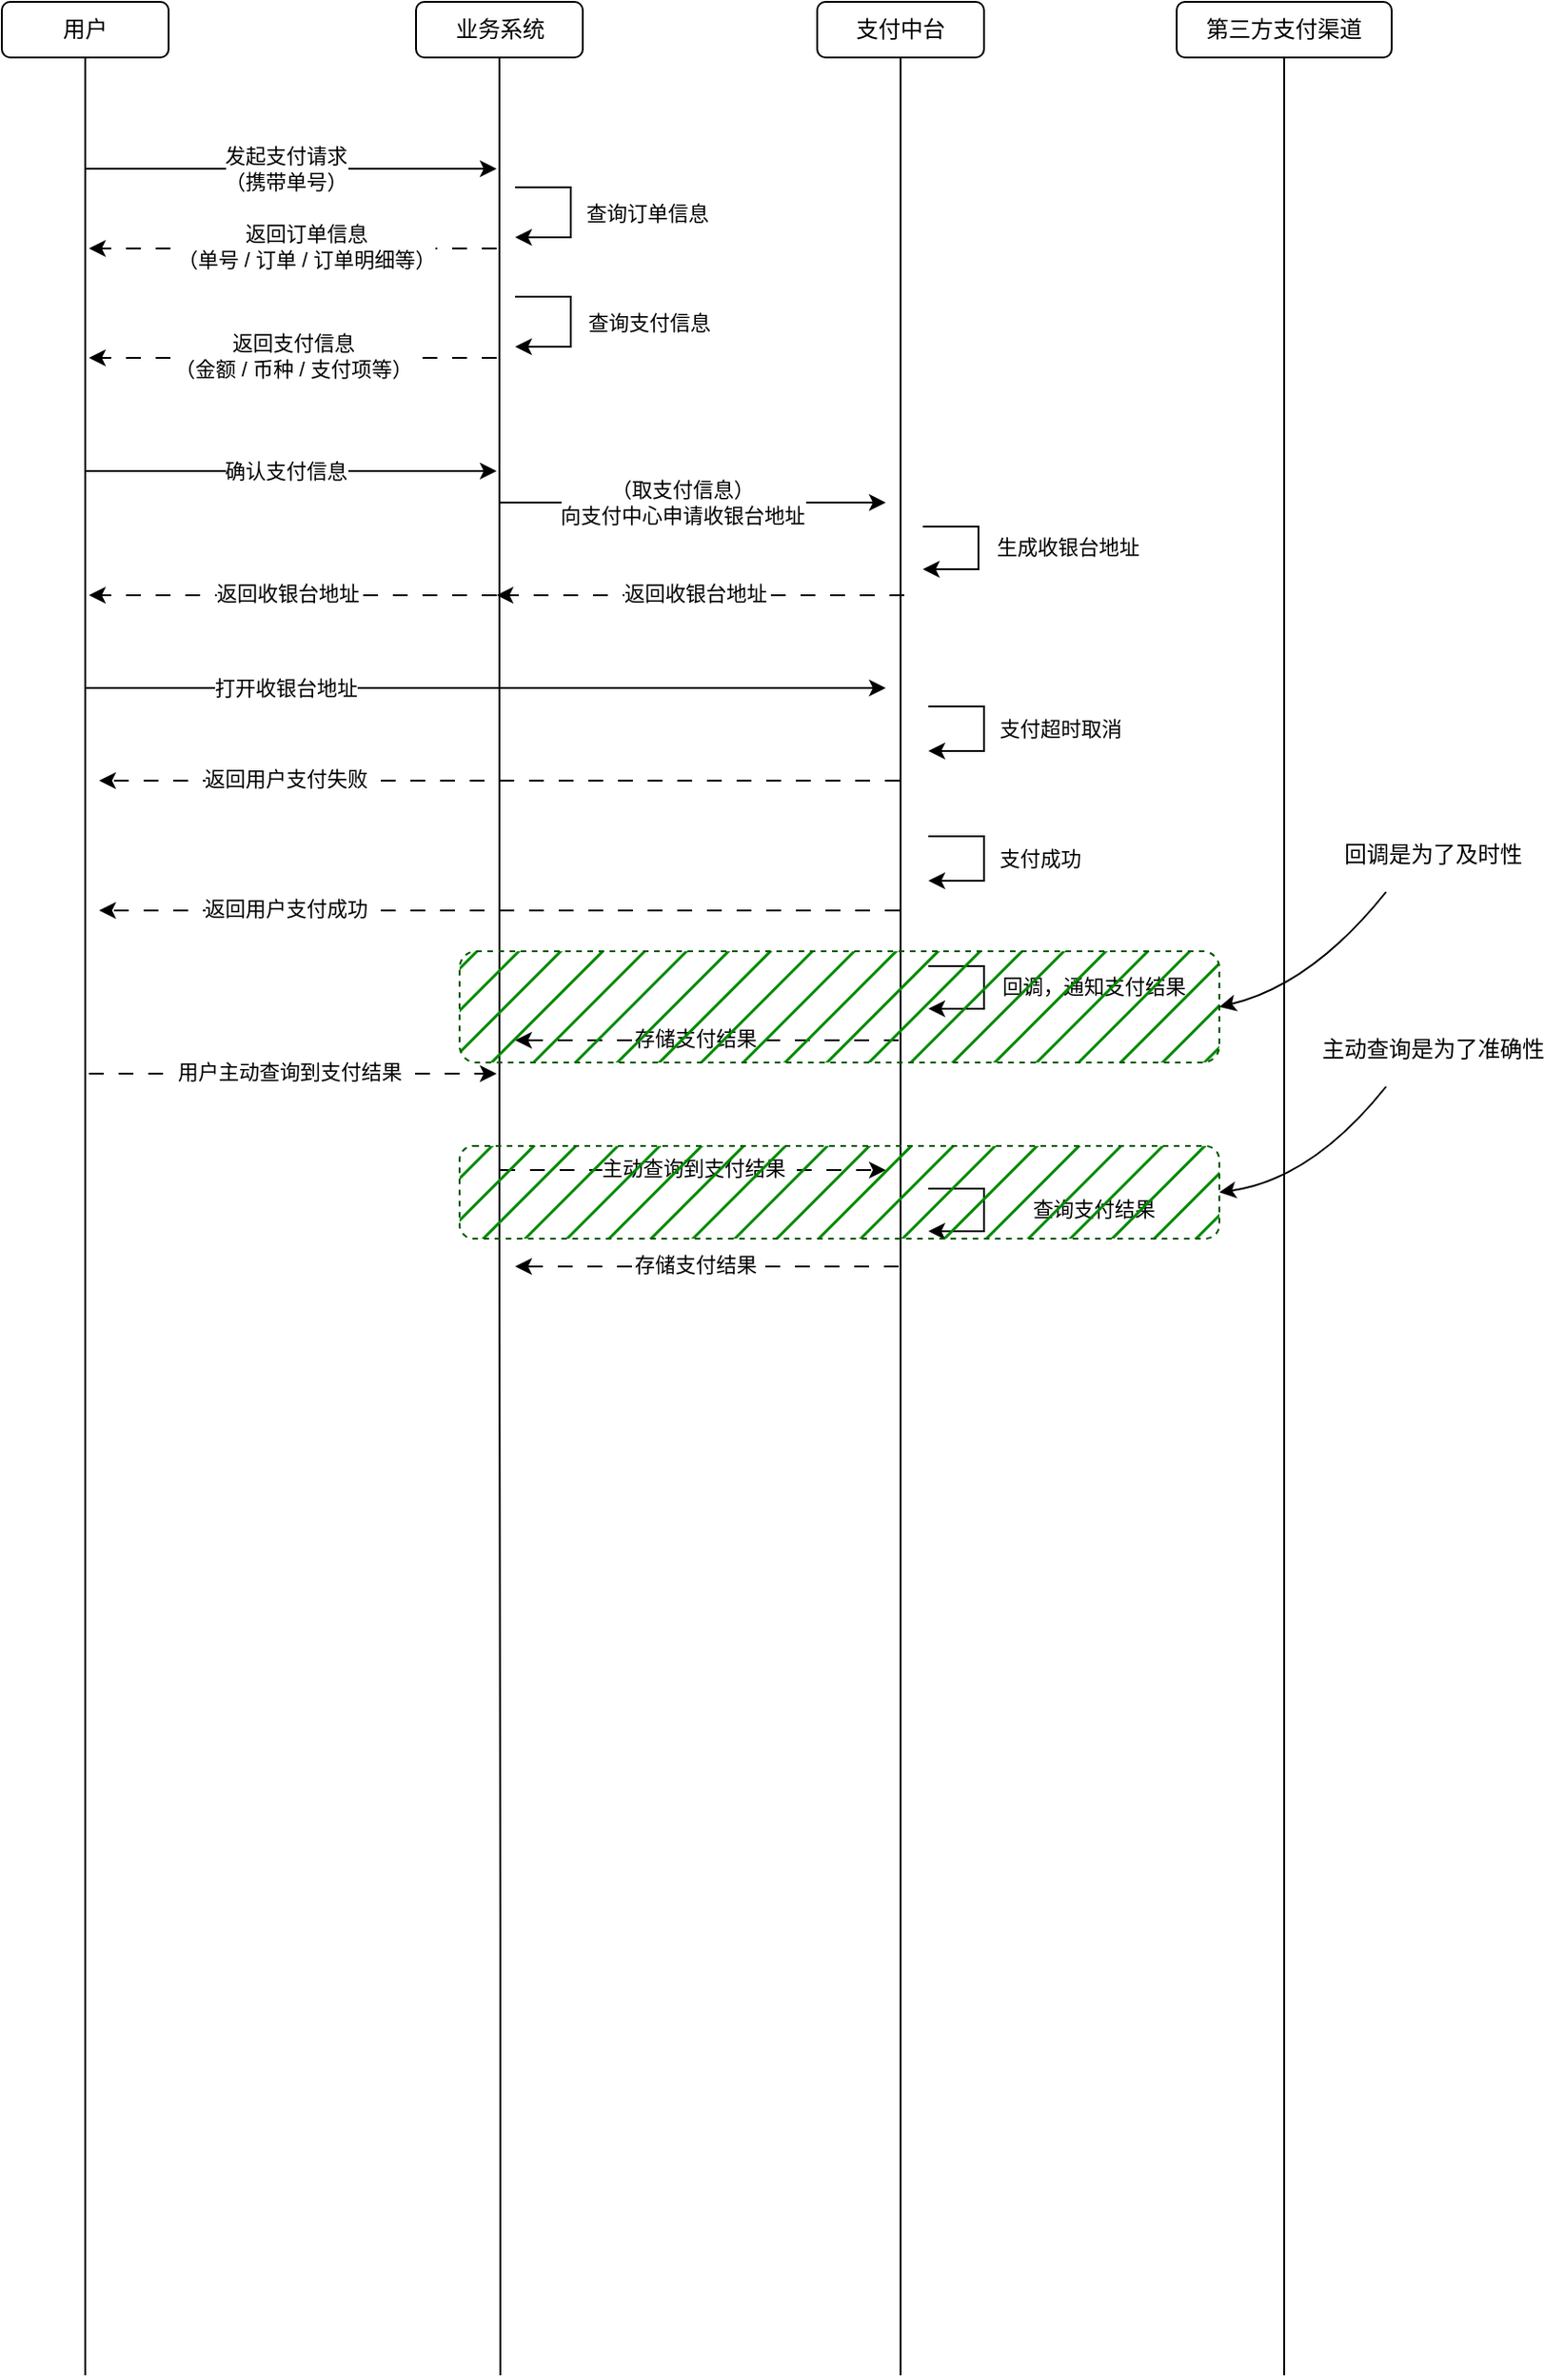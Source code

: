 <mxfile version="26.2.13">
  <diagram name="第 1 页" id="jCKyARXtS3_KU_H70kB-">
    <mxGraphModel dx="1133" dy="728" grid="1" gridSize="10" guides="1" tooltips="1" connect="1" arrows="1" fold="1" page="1" pageScale="1" pageWidth="827" pageHeight="1169" math="0" shadow="0">
      <root>
        <mxCell id="0" />
        <mxCell id="1" parent="0" />
        <mxCell id="vybOab_Kj2c5safNkpu3-1" style="edgeStyle=orthogonalEdgeStyle;rounded=0;orthogonalLoop=1;jettySize=auto;html=1;exitX=0.5;exitY=1;exitDx=0;exitDy=0;endArrow=none;endFill=0;" parent="1" source="vybOab_Kj2c5safNkpu3-4" edge="1">
          <mxGeometry relative="1" as="geometry">
            <mxPoint x="528" y="1760" as="targetPoint" />
          </mxGeometry>
        </mxCell>
        <mxCell id="vybOab_Kj2c5safNkpu3-4" value="用户" style="rounded=1;whiteSpace=wrap;html=1;" parent="1" vertex="1">
          <mxGeometry x="483" y="480" width="90" height="30" as="geometry" />
        </mxCell>
        <mxCell id="vybOab_Kj2c5safNkpu3-5" style="edgeStyle=orthogonalEdgeStyle;rounded=0;orthogonalLoop=1;jettySize=auto;html=1;endArrow=none;endFill=0;" parent="1" source="vybOab_Kj2c5safNkpu3-6" edge="1">
          <mxGeometry relative="1" as="geometry">
            <mxPoint x="752" y="1760" as="targetPoint" />
            <Array as="points">
              <mxPoint x="752" y="1160" />
              <mxPoint x="752" y="1160" />
              <mxPoint x="752" y="1518" />
            </Array>
          </mxGeometry>
        </mxCell>
        <mxCell id="vybOab_Kj2c5safNkpu3-6" value="业务系统" style="rounded=1;whiteSpace=wrap;html=1;" parent="1" vertex="1">
          <mxGeometry x="706.5" y="480" width="90" height="30" as="geometry" />
        </mxCell>
        <mxCell id="vybOab_Kj2c5safNkpu3-7" style="edgeStyle=orthogonalEdgeStyle;rounded=0;orthogonalLoop=1;jettySize=auto;html=1;endArrow=none;endFill=0;" parent="1" source="vybOab_Kj2c5safNkpu3-8" edge="1">
          <mxGeometry relative="1" as="geometry">
            <mxPoint x="968" y="1760" as="targetPoint" />
          </mxGeometry>
        </mxCell>
        <mxCell id="vybOab_Kj2c5safNkpu3-8" value="支付中台" style="rounded=1;whiteSpace=wrap;html=1;" parent="1" vertex="1">
          <mxGeometry x="923" y="480" width="90" height="30" as="geometry" />
        </mxCell>
        <mxCell id="vybOab_Kj2c5safNkpu3-9" style="edgeStyle=orthogonalEdgeStyle;rounded=0;orthogonalLoop=1;jettySize=auto;html=1;endArrow=none;endFill=0;" parent="1" source="vybOab_Kj2c5safNkpu3-10" edge="1">
          <mxGeometry relative="1" as="geometry">
            <mxPoint x="1175" y="1760" as="targetPoint" />
          </mxGeometry>
        </mxCell>
        <mxCell id="vybOab_Kj2c5safNkpu3-10" value="第三方支付渠道" style="rounded=1;whiteSpace=wrap;html=1;" parent="1" vertex="1">
          <mxGeometry x="1117" y="480" width="116" height="30" as="geometry" />
        </mxCell>
        <mxCell id="vybOab_Kj2c5safNkpu3-11" value="" style="endArrow=classic;html=1;rounded=0;" parent="1" edge="1">
          <mxGeometry width="50" height="50" relative="1" as="geometry">
            <mxPoint x="528" y="570" as="sourcePoint" />
            <mxPoint x="750" y="570" as="targetPoint" />
          </mxGeometry>
        </mxCell>
        <mxCell id="vybOab_Kj2c5safNkpu3-12" value="发起支付请求&lt;div&gt;（携带单号）&lt;/div&gt;" style="edgeLabel;html=1;align=center;verticalAlign=middle;resizable=0;points=[];" parent="vybOab_Kj2c5safNkpu3-11" vertex="1" connectable="0">
          <mxGeometry x="-0.32" y="-1" relative="1" as="geometry">
            <mxPoint x="32" y="-1" as="offset" />
          </mxGeometry>
        </mxCell>
        <mxCell id="vybOab_Kj2c5safNkpu3-13" value="" style="endArrow=classic;html=1;rounded=0;dashed=1;dashPattern=8 8;" parent="1" edge="1">
          <mxGeometry width="50" height="50" relative="1" as="geometry">
            <mxPoint x="750" y="613" as="sourcePoint" />
            <mxPoint x="530" y="613" as="targetPoint" />
          </mxGeometry>
        </mxCell>
        <mxCell id="vybOab_Kj2c5safNkpu3-14" value="返回订单信息&lt;div&gt;（单号 / 订单 / 订单明细等）&lt;/div&gt;" style="edgeLabel;html=1;align=center;verticalAlign=middle;resizable=0;points=[];" parent="vybOab_Kj2c5safNkpu3-13" vertex="1" connectable="0">
          <mxGeometry x="-0.32" y="-1" relative="1" as="geometry">
            <mxPoint x="-28" as="offset" />
          </mxGeometry>
        </mxCell>
        <mxCell id="vybOab_Kj2c5safNkpu3-15" value="" style="endArrow=classic;html=1;rounded=0;" parent="1" edge="1">
          <mxGeometry width="50" height="50" relative="1" as="geometry">
            <mxPoint x="760" y="580" as="sourcePoint" />
            <mxPoint x="760" y="607" as="targetPoint" />
            <Array as="points">
              <mxPoint x="790" y="580" />
              <mxPoint x="790" y="597" />
              <mxPoint x="790" y="607" />
              <mxPoint x="780" y="607" />
            </Array>
          </mxGeometry>
        </mxCell>
        <mxCell id="vybOab_Kj2c5safNkpu3-16" value="查询订单信息" style="edgeLabel;html=1;align=center;verticalAlign=middle;resizable=0;points=[];" parent="vybOab_Kj2c5safNkpu3-15" vertex="1" connectable="0">
          <mxGeometry x="-0.017" y="-1" relative="1" as="geometry">
            <mxPoint x="42" y="1" as="offset" />
          </mxGeometry>
        </mxCell>
        <mxCell id="vybOab_Kj2c5safNkpu3-19" value="" style="endArrow=classic;html=1;rounded=0;" parent="1" edge="1">
          <mxGeometry width="50" height="50" relative="1" as="geometry">
            <mxPoint x="983" y="860" as="sourcePoint" />
            <mxPoint x="983" y="884" as="targetPoint" />
            <Array as="points">
              <mxPoint x="1013" y="860" />
              <mxPoint x="1013" y="877" />
              <mxPoint x="1013" y="884" />
              <mxPoint x="1003" y="884" />
            </Array>
          </mxGeometry>
        </mxCell>
        <mxCell id="vybOab_Kj2c5safNkpu3-20" value="支付超时取消" style="edgeLabel;html=1;align=center;verticalAlign=middle;resizable=0;points=[];" parent="vybOab_Kj2c5safNkpu3-19" vertex="1" connectable="0">
          <mxGeometry x="-0.017" y="-1" relative="1" as="geometry">
            <mxPoint x="42" as="offset" />
          </mxGeometry>
        </mxCell>
        <mxCell id="vybOab_Kj2c5safNkpu3-27" value="" style="endArrow=classic;html=1;rounded=0;" parent="1" edge="1">
          <mxGeometry width="50" height="50" relative="1" as="geometry">
            <mxPoint x="980" y="763" as="sourcePoint" />
            <mxPoint x="980" y="786" as="targetPoint" />
            <Array as="points">
              <mxPoint x="1010" y="763" />
              <mxPoint x="1010" y="780" />
              <mxPoint x="1010" y="786" />
              <mxPoint x="1007" y="786" />
              <mxPoint x="1000" y="786" />
            </Array>
          </mxGeometry>
        </mxCell>
        <mxCell id="vybOab_Kj2c5safNkpu3-28" value="生成收银台地址" style="edgeLabel;html=1;align=center;verticalAlign=middle;resizable=0;points=[];" parent="vybOab_Kj2c5safNkpu3-27" vertex="1" connectable="0">
          <mxGeometry x="-0.017" y="-1" relative="1" as="geometry">
            <mxPoint x="49" as="offset" />
          </mxGeometry>
        </mxCell>
        <mxCell id="vybOab_Kj2c5safNkpu3-33" value="" style="endArrow=classic;html=1;rounded=0;" parent="1" edge="1">
          <mxGeometry width="50" height="50" relative="1" as="geometry">
            <mxPoint x="528" y="733" as="sourcePoint" />
            <mxPoint x="750" y="733" as="targetPoint" />
          </mxGeometry>
        </mxCell>
        <mxCell id="vybOab_Kj2c5safNkpu3-34" value="确认支付信息" style="edgeLabel;html=1;align=center;verticalAlign=middle;resizable=0;points=[];" parent="vybOab_Kj2c5safNkpu3-33" vertex="1" connectable="0">
          <mxGeometry x="-0.32" y="-1" relative="1" as="geometry">
            <mxPoint x="32" y="-1" as="offset" />
          </mxGeometry>
        </mxCell>
        <mxCell id="vybOab_Kj2c5safNkpu3-35" value="" style="endArrow=classic;html=1;rounded=0;" parent="1" edge="1">
          <mxGeometry width="50" height="50" relative="1" as="geometry">
            <mxPoint x="752" y="750" as="sourcePoint" />
            <mxPoint x="960" y="750" as="targetPoint" />
          </mxGeometry>
        </mxCell>
        <mxCell id="vybOab_Kj2c5safNkpu3-36" value="&lt;div&gt;（取支付信息）&lt;/div&gt;向支付中心申请收银台地址" style="edgeLabel;html=1;align=center;verticalAlign=middle;resizable=0;points=[];" parent="vybOab_Kj2c5safNkpu3-35" vertex="1" connectable="0">
          <mxGeometry x="-0.32" y="-1" relative="1" as="geometry">
            <mxPoint x="27" y="-1" as="offset" />
          </mxGeometry>
        </mxCell>
        <mxCell id="vybOab_Kj2c5safNkpu3-37" value="" style="endArrow=classic;html=1;rounded=0;dashed=1;dashPattern=8 8;" parent="1" edge="1">
          <mxGeometry width="50" height="50" relative="1" as="geometry">
            <mxPoint x="967.5" y="900" as="sourcePoint" />
            <mxPoint x="535.5" y="900" as="targetPoint" />
          </mxGeometry>
        </mxCell>
        <mxCell id="vybOab_Kj2c5safNkpu3-38" value="返回用户支付失败" style="edgeLabel;html=1;align=center;verticalAlign=middle;resizable=0;points=[];" parent="vybOab_Kj2c5safNkpu3-37" vertex="1" connectable="0">
          <mxGeometry x="-0.32" y="-1" relative="1" as="geometry">
            <mxPoint x="-185" as="offset" />
          </mxGeometry>
        </mxCell>
        <mxCell id="vybOab_Kj2c5safNkpu3-39" value="" style="endArrow=classic;html=1;rounded=0;dashed=1;dashPattern=8 8;" parent="1" edge="1">
          <mxGeometry width="50" height="50" relative="1" as="geometry">
            <mxPoint x="970" y="800" as="sourcePoint" />
            <mxPoint x="750" y="800" as="targetPoint" />
          </mxGeometry>
        </mxCell>
        <mxCell id="vybOab_Kj2c5safNkpu3-40" value="返回收银台地址" style="edgeLabel;html=1;align=center;verticalAlign=middle;resizable=0;points=[];" parent="vybOab_Kj2c5safNkpu3-39" vertex="1" connectable="0">
          <mxGeometry x="-0.32" y="-1" relative="1" as="geometry">
            <mxPoint x="-38" as="offset" />
          </mxGeometry>
        </mxCell>
        <mxCell id="vybOab_Kj2c5safNkpu3-43" value="" style="endArrow=classic;html=1;rounded=0;" parent="1" edge="1">
          <mxGeometry width="50" height="50" relative="1" as="geometry">
            <mxPoint x="528" y="850" as="sourcePoint" />
            <mxPoint x="960" y="850" as="targetPoint" />
          </mxGeometry>
        </mxCell>
        <mxCell id="vybOab_Kj2c5safNkpu3-44" value="打开收银台地址" style="edgeLabel;html=1;align=center;verticalAlign=middle;resizable=0;points=[];" parent="vybOab_Kj2c5safNkpu3-43" vertex="1" connectable="0">
          <mxGeometry x="-0.32" y="-1" relative="1" as="geometry">
            <mxPoint x="-39" y="-1" as="offset" />
          </mxGeometry>
        </mxCell>
        <mxCell id="vybOab_Kj2c5safNkpu3-48" value="" style="endArrow=classic;html=1;rounded=0;" parent="1" edge="1">
          <mxGeometry width="50" height="50" relative="1" as="geometry">
            <mxPoint x="983" y="1000" as="sourcePoint" />
            <mxPoint x="983" y="1023" as="targetPoint" />
            <Array as="points">
              <mxPoint x="1013" y="1000" />
              <mxPoint x="1013" y="1017" />
              <mxPoint x="1013" y="1023" />
              <mxPoint x="1010" y="1023" />
              <mxPoint x="1003" y="1023" />
            </Array>
          </mxGeometry>
        </mxCell>
        <mxCell id="vybOab_Kj2c5safNkpu3-49" value="回调，通知支付结果" style="edgeLabel;html=1;align=center;verticalAlign=middle;resizable=0;points=[];" parent="vybOab_Kj2c5safNkpu3-48" vertex="1" connectable="0">
          <mxGeometry x="-0.017" y="-1" relative="1" as="geometry">
            <mxPoint x="60" as="offset" />
          </mxGeometry>
        </mxCell>
        <mxCell id="vybOab_Kj2c5safNkpu3-52" value="" style="endArrow=classic;html=1;rounded=0;dashed=1;dashPattern=8 8;" parent="1" edge="1">
          <mxGeometry width="50" height="50" relative="1" as="geometry">
            <mxPoint x="967" y="1040" as="sourcePoint" />
            <mxPoint x="760" y="1040" as="targetPoint" />
          </mxGeometry>
        </mxCell>
        <mxCell id="vybOab_Kj2c5safNkpu3-53" value="存储支付结果" style="edgeLabel;html=1;align=center;verticalAlign=middle;resizable=0;points=[];" parent="vybOab_Kj2c5safNkpu3-52" vertex="1" connectable="0">
          <mxGeometry x="-0.32" y="-1" relative="1" as="geometry">
            <mxPoint x="-40" as="offset" />
          </mxGeometry>
        </mxCell>
        <mxCell id="vybOab_Kj2c5safNkpu3-88" value="" style="endArrow=classic;html=1;rounded=0;dashed=1;dashPattern=8 8;" parent="1" edge="1">
          <mxGeometry width="50" height="50" relative="1" as="geometry">
            <mxPoint x="750" y="672" as="sourcePoint" />
            <mxPoint x="530" y="672" as="targetPoint" />
          </mxGeometry>
        </mxCell>
        <mxCell id="vybOab_Kj2c5safNkpu3-89" value="返回支付信息&lt;div&gt;（金额 / 币种 / 支付项等）&lt;/div&gt;" style="edgeLabel;html=1;align=center;verticalAlign=middle;resizable=0;points=[];" parent="vybOab_Kj2c5safNkpu3-88" vertex="1" connectable="0">
          <mxGeometry x="-0.32" y="-1" relative="1" as="geometry">
            <mxPoint x="-35" as="offset" />
          </mxGeometry>
        </mxCell>
        <mxCell id="vybOab_Kj2c5safNkpu3-90" value="" style="endArrow=classic;html=1;rounded=0;" parent="1" edge="1">
          <mxGeometry width="50" height="50" relative="1" as="geometry">
            <mxPoint x="760" y="639" as="sourcePoint" />
            <mxPoint x="760" y="666" as="targetPoint" />
            <Array as="points">
              <mxPoint x="790" y="639" />
              <mxPoint x="790" y="656" />
              <mxPoint x="790" y="666" />
              <mxPoint x="780" y="666" />
            </Array>
          </mxGeometry>
        </mxCell>
        <mxCell id="vybOab_Kj2c5safNkpu3-91" value="查询支付信息" style="edgeLabel;html=1;align=center;verticalAlign=middle;resizable=0;points=[];" parent="vybOab_Kj2c5safNkpu3-90" vertex="1" connectable="0">
          <mxGeometry x="-0.017" y="-1" relative="1" as="geometry">
            <mxPoint x="43" y="1" as="offset" />
          </mxGeometry>
        </mxCell>
        <mxCell id="-hgKkbOx_Ee55NommrP0-3" value="" style="endArrow=classic;html=1;rounded=0;dashed=1;dashPattern=8 8;" parent="1" edge="1">
          <mxGeometry width="50" height="50" relative="1" as="geometry">
            <mxPoint x="750" y="800" as="sourcePoint" />
            <mxPoint x="530" y="800" as="targetPoint" />
          </mxGeometry>
        </mxCell>
        <mxCell id="-hgKkbOx_Ee55NommrP0-4" value="返回收银台地址" style="edgeLabel;html=1;align=center;verticalAlign=middle;resizable=0;points=[];" parent="-hgKkbOx_Ee55NommrP0-3" vertex="1" connectable="0">
          <mxGeometry x="-0.32" y="-1" relative="1" as="geometry">
            <mxPoint x="-38" as="offset" />
          </mxGeometry>
        </mxCell>
        <mxCell id="-hgKkbOx_Ee55NommrP0-5" value="" style="endArrow=classic;html=1;rounded=0;" parent="1" edge="1">
          <mxGeometry width="50" height="50" relative="1" as="geometry">
            <mxPoint x="983" y="930" as="sourcePoint" />
            <mxPoint x="983" y="954" as="targetPoint" />
            <Array as="points">
              <mxPoint x="1013" y="930" />
              <mxPoint x="1013" y="947" />
              <mxPoint x="1013" y="954" />
              <mxPoint x="1003" y="954" />
            </Array>
          </mxGeometry>
        </mxCell>
        <mxCell id="-hgKkbOx_Ee55NommrP0-6" value="支付成功" style="edgeLabel;html=1;align=center;verticalAlign=middle;resizable=0;points=[];" parent="-hgKkbOx_Ee55NommrP0-5" vertex="1" connectable="0">
          <mxGeometry x="-0.017" y="-1" relative="1" as="geometry">
            <mxPoint x="31" as="offset" />
          </mxGeometry>
        </mxCell>
        <mxCell id="-hgKkbOx_Ee55NommrP0-7" value="" style="endArrow=classic;html=1;rounded=0;dashed=1;dashPattern=8 8;" parent="1" edge="1">
          <mxGeometry width="50" height="50" relative="1" as="geometry">
            <mxPoint x="967.5" y="970" as="sourcePoint" />
            <mxPoint x="535.5" y="970" as="targetPoint" />
          </mxGeometry>
        </mxCell>
        <mxCell id="-hgKkbOx_Ee55NommrP0-8" value="返回用户支付成功" style="edgeLabel;html=1;align=center;verticalAlign=middle;resizable=0;points=[];" parent="-hgKkbOx_Ee55NommrP0-7" vertex="1" connectable="0">
          <mxGeometry x="-0.32" y="-1" relative="1" as="geometry">
            <mxPoint x="-185" as="offset" />
          </mxGeometry>
        </mxCell>
        <mxCell id="-hgKkbOx_Ee55NommrP0-9" value="" style="endArrow=classic;html=1;rounded=0;dashed=1;dashPattern=8 8;" parent="1" edge="1">
          <mxGeometry width="50" height="50" relative="1" as="geometry">
            <mxPoint x="530" y="1058" as="sourcePoint" />
            <mxPoint x="750" y="1058" as="targetPoint" />
          </mxGeometry>
        </mxCell>
        <mxCell id="-hgKkbOx_Ee55NommrP0-10" value="用户主动查询到支付结果" style="edgeLabel;html=1;align=center;verticalAlign=middle;resizable=0;points=[];" parent="-hgKkbOx_Ee55NommrP0-9" vertex="1" connectable="0">
          <mxGeometry x="-0.32" y="-1" relative="1" as="geometry">
            <mxPoint x="33" y="-2" as="offset" />
          </mxGeometry>
        </mxCell>
        <mxCell id="nQ_erUF6OL6yrrvTOKQU-1" value="" style="endArrow=classic;html=1;rounded=0;dashed=1;dashPattern=8 8;" edge="1" parent="1">
          <mxGeometry width="50" height="50" relative="1" as="geometry">
            <mxPoint x="752" y="1110" as="sourcePoint" />
            <mxPoint x="960" y="1110" as="targetPoint" />
          </mxGeometry>
        </mxCell>
        <mxCell id="nQ_erUF6OL6yrrvTOKQU-2" value="主动查询到支付结果" style="edgeLabel;html=1;align=center;verticalAlign=middle;resizable=0;points=[];" vertex="1" connectable="0" parent="nQ_erUF6OL6yrrvTOKQU-1">
          <mxGeometry x="-0.32" y="-1" relative="1" as="geometry">
            <mxPoint x="33" y="-2" as="offset" />
          </mxGeometry>
        </mxCell>
        <mxCell id="nQ_erUF6OL6yrrvTOKQU-3" value="" style="endArrow=classic;html=1;rounded=0;" edge="1" parent="1">
          <mxGeometry width="50" height="50" relative="1" as="geometry">
            <mxPoint x="983" y="1120" as="sourcePoint" />
            <mxPoint x="983" y="1143" as="targetPoint" />
            <Array as="points">
              <mxPoint x="1013" y="1120" />
              <mxPoint x="1013" y="1137" />
              <mxPoint x="1013" y="1143" />
              <mxPoint x="1010" y="1143" />
              <mxPoint x="1003" y="1143" />
            </Array>
          </mxGeometry>
        </mxCell>
        <mxCell id="nQ_erUF6OL6yrrvTOKQU-4" value="查询支付结果" style="edgeLabel;html=1;align=center;verticalAlign=middle;resizable=0;points=[];" vertex="1" connectable="0" parent="nQ_erUF6OL6yrrvTOKQU-3">
          <mxGeometry x="-0.017" y="-1" relative="1" as="geometry">
            <mxPoint x="60" as="offset" />
          </mxGeometry>
        </mxCell>
        <mxCell id="nQ_erUF6OL6yrrvTOKQU-5" value="" style="endArrow=classic;html=1;rounded=0;dashed=1;dashPattern=8 8;" edge="1" parent="1">
          <mxGeometry width="50" height="50" relative="1" as="geometry">
            <mxPoint x="967" y="1162" as="sourcePoint" />
            <mxPoint x="760" y="1162" as="targetPoint" />
          </mxGeometry>
        </mxCell>
        <mxCell id="nQ_erUF6OL6yrrvTOKQU-6" value="存储支付结果" style="edgeLabel;html=1;align=center;verticalAlign=middle;resizable=0;points=[];" vertex="1" connectable="0" parent="nQ_erUF6OL6yrrvTOKQU-5">
          <mxGeometry x="-0.32" y="-1" relative="1" as="geometry">
            <mxPoint x="-40" as="offset" />
          </mxGeometry>
        </mxCell>
        <mxCell id="nQ_erUF6OL6yrrvTOKQU-12" value="" style="rounded=1;whiteSpace=wrap;html=1;fillColor=#008a00;dashed=1;fillStyle=hatch;strokeColor=#005700;gradientDirection=radial;fontColor=#ffffff;" vertex="1" parent="1">
          <mxGeometry x="730" y="992" width="410" height="60" as="geometry" />
        </mxCell>
        <mxCell id="nQ_erUF6OL6yrrvTOKQU-13" value="" style="curved=1;endArrow=classic;html=1;rounded=0;exitX=1;exitY=0.5;exitDx=0;exitDy=0;entryX=1;entryY=0.5;entryDx=0;entryDy=0;" edge="1" parent="1" target="nQ_erUF6OL6yrrvTOKQU-12">
          <mxGeometry width="50" height="50" relative="1" as="geometry">
            <mxPoint x="1230" y="960" as="sourcePoint" />
            <mxPoint x="900" y="1280" as="targetPoint" />
            <Array as="points">
              <mxPoint x="1190" y="1010" />
            </Array>
          </mxGeometry>
        </mxCell>
        <mxCell id="nQ_erUF6OL6yrrvTOKQU-14" value="回调是为了及时性" style="text;html=1;align=center;verticalAlign=middle;resizable=0;points=[];autosize=1;strokeColor=none;fillColor=none;" vertex="1" parent="1">
          <mxGeometry x="1195" y="925" width="120" height="30" as="geometry" />
        </mxCell>
        <mxCell id="nQ_erUF6OL6yrrvTOKQU-15" value="" style="rounded=1;whiteSpace=wrap;html=1;fillColor=#008a00;dashed=1;fillStyle=hatch;strokeColor=#005700;gradientDirection=radial;fontColor=#ffffff;" vertex="1" parent="1">
          <mxGeometry x="730" y="1097" width="410" height="50" as="geometry" />
        </mxCell>
        <mxCell id="nQ_erUF6OL6yrrvTOKQU-18" value="" style="curved=1;endArrow=classic;html=1;rounded=0;exitX=1;exitY=0.5;exitDx=0;exitDy=0;entryX=1;entryY=0.5;entryDx=0;entryDy=0;" edge="1" parent="1" target="nQ_erUF6OL6yrrvTOKQU-15">
          <mxGeometry width="50" height="50" relative="1" as="geometry">
            <mxPoint x="1230" y="1065" as="sourcePoint" />
            <mxPoint x="1140" y="1127" as="targetPoint" />
            <Array as="points">
              <mxPoint x="1190" y="1115" />
            </Array>
          </mxGeometry>
        </mxCell>
        <mxCell id="nQ_erUF6OL6yrrvTOKQU-19" value="主动查询是为了准确性" style="text;html=1;align=center;verticalAlign=middle;resizable=0;points=[];autosize=1;strokeColor=none;fillColor=none;" vertex="1" parent="1">
          <mxGeometry x="1185" y="1030" width="140" height="30" as="geometry" />
        </mxCell>
      </root>
    </mxGraphModel>
  </diagram>
</mxfile>
